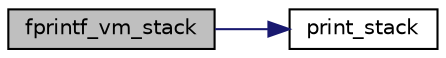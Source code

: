 digraph "fprintf_vm_stack"
{
 // LATEX_PDF_SIZE
  edge [fontname="Helvetica",fontsize="10",labelfontname="Helvetica",labelfontsize="10"];
  node [fontname="Helvetica",fontsize="10",shape=record];
  rankdir="LR";
  Node1 [label="fprintf_vm_stack",height=0.2,width=0.4,color="black", fillcolor="grey75", style="filled", fontcolor="black",tooltip=" "];
  Node1 -> Node2 [color="midnightblue",fontsize="10",style="solid",fontname="Helvetica"];
  Node2 [label="print_stack",height=0.2,width=0.4,color="black", fillcolor="white", style="filled",URL="$d3/dbb/stack_8c.html#a66667ae625f58a0140fbdf591d8c3646",tooltip="Prints the contents of the stack."];
}
